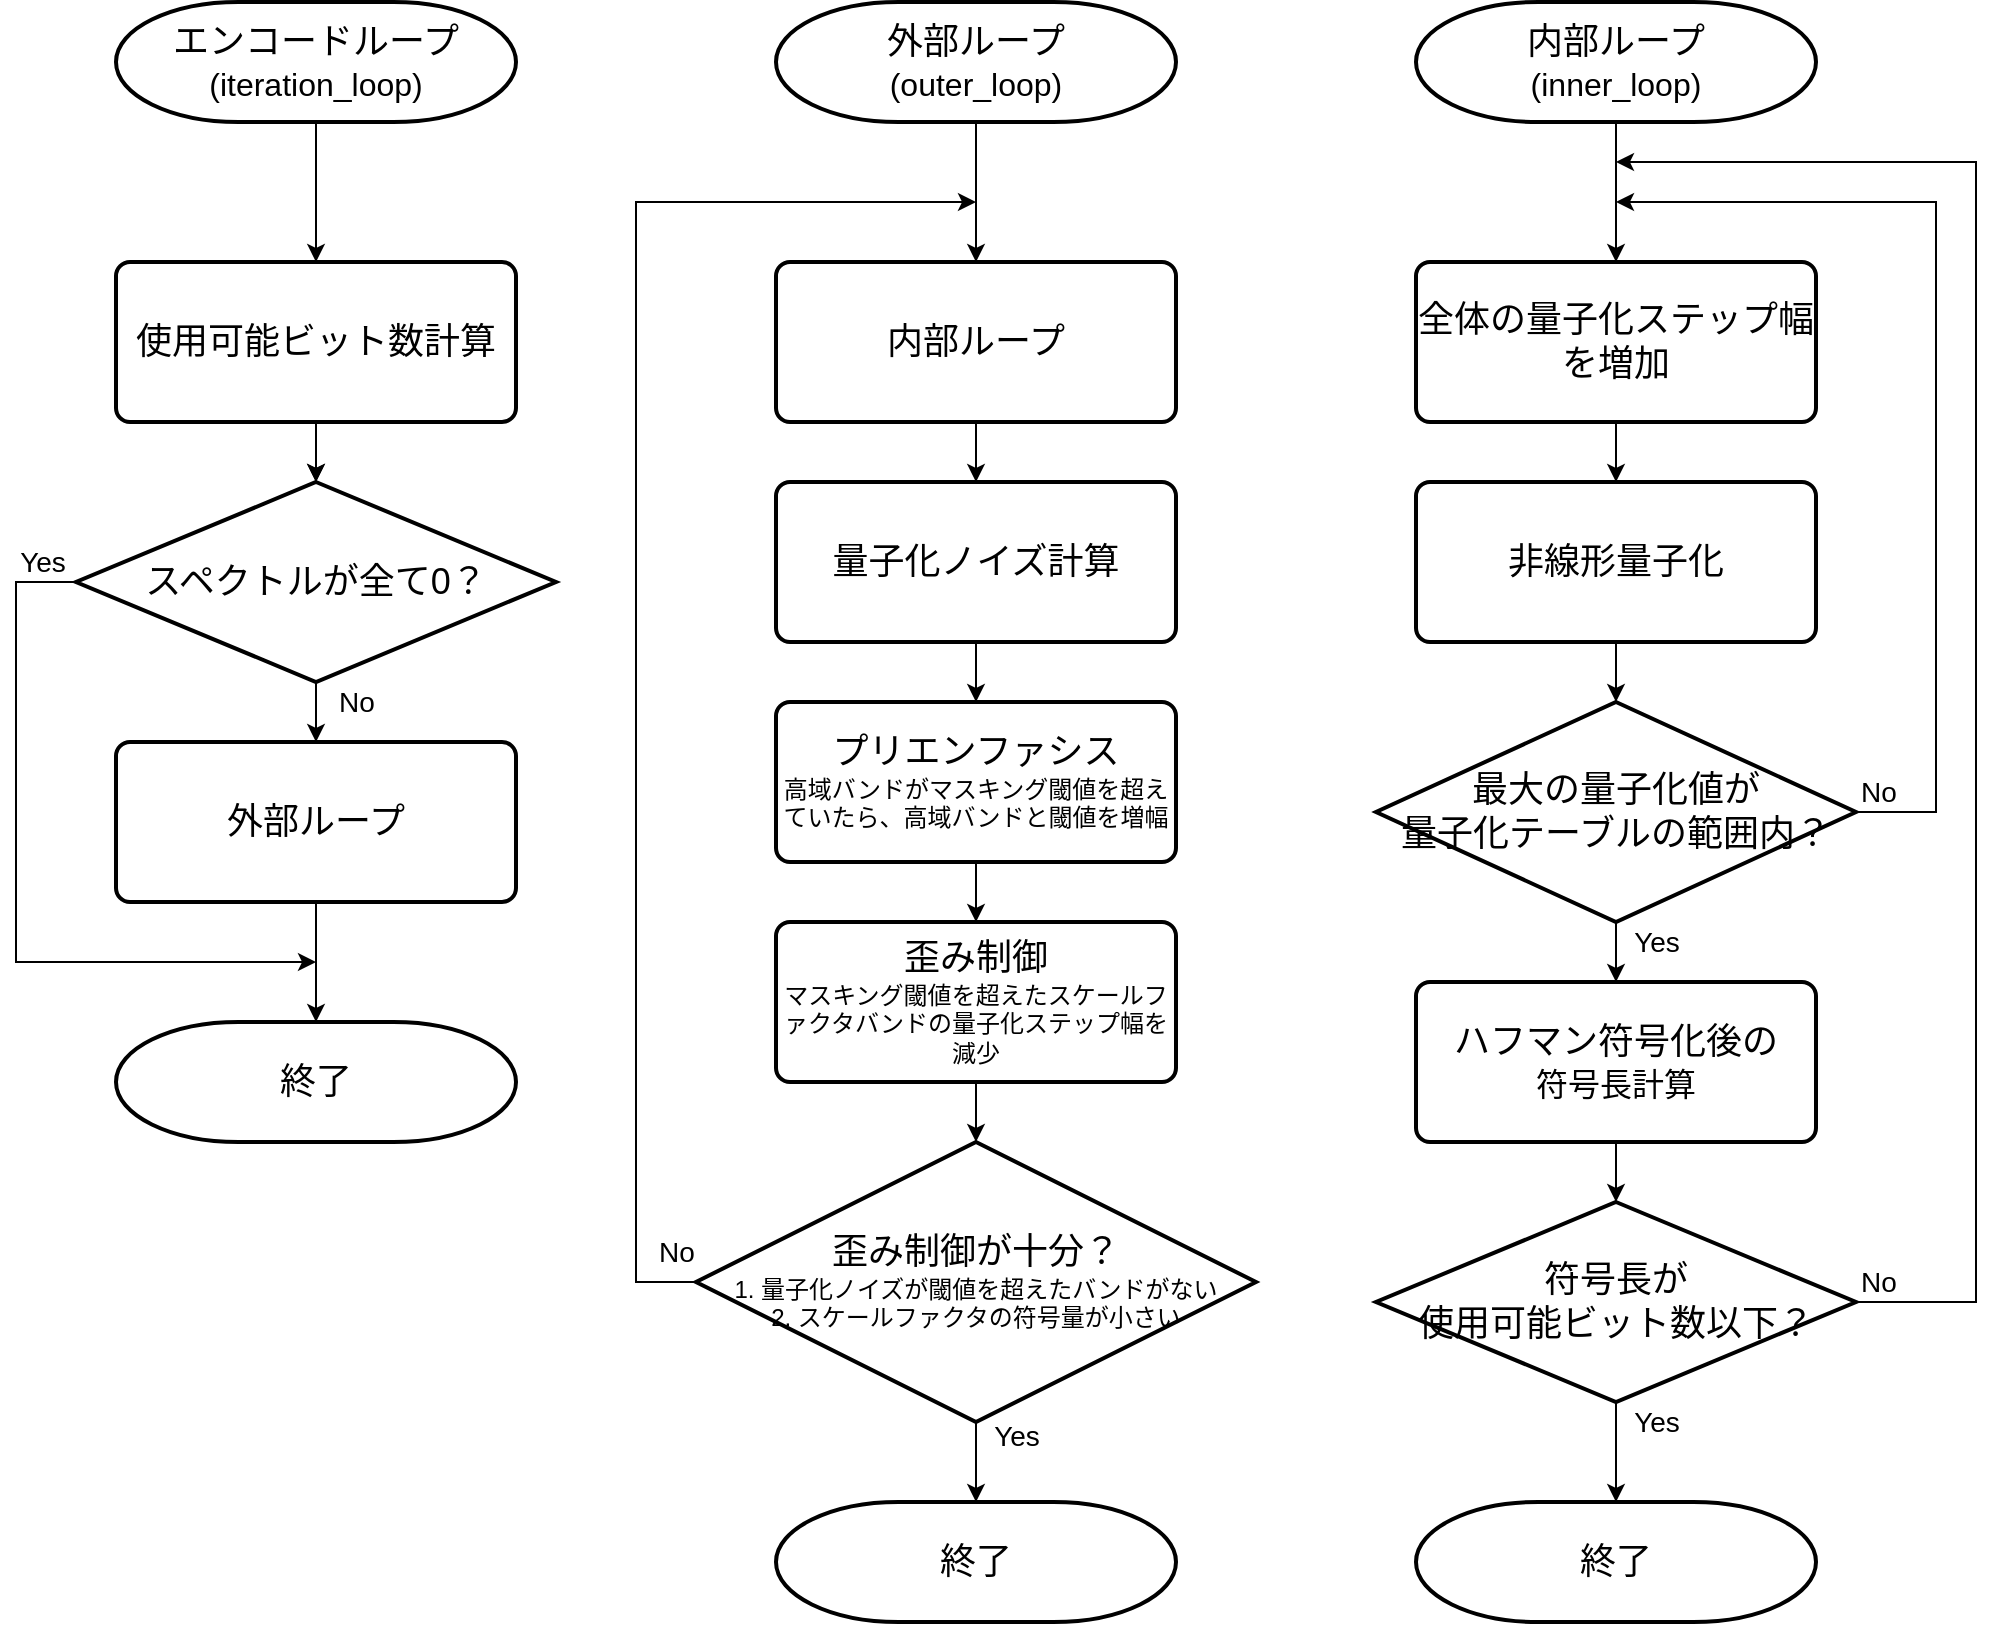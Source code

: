 <mxfile version="24.4.0" type="device">
  <diagram name="ページ1" id="MkQGCv9_dEXx3JhJKAsj">
    <mxGraphModel dx="3370" dy="2211" grid="1" gridSize="10" guides="1" tooltips="1" connect="1" arrows="1" fold="1" page="1" pageScale="1" pageWidth="2336" pageHeight="1654" math="0" shadow="0">
      <root>
        <mxCell id="0" />
        <mxCell id="1" parent="0" />
        <mxCell id="bUyuKT2G7bqXVr3a8qLy-1" value="&lt;font style=&quot;font-size: 18px;&quot;&gt;全体の量子化ステップ幅を増加&lt;/font&gt;" style="rounded=1;whiteSpace=wrap;html=1;absoluteArcSize=1;arcSize=14;strokeWidth=2;" parent="1" vertex="1">
          <mxGeometry x="440" y="130" width="200" height="80" as="geometry" />
        </mxCell>
        <mxCell id="bUyuKT2G7bqXVr3a8qLy-2" value="&lt;font style=&quot;font-size: 18px;&quot;&gt;非線形量子化&lt;/font&gt;" style="rounded=1;whiteSpace=wrap;html=1;absoluteArcSize=1;arcSize=14;strokeWidth=2;" parent="1" vertex="1">
          <mxGeometry x="440" y="240" width="200" height="80" as="geometry" />
        </mxCell>
        <mxCell id="bUyuKT2G7bqXVr3a8qLy-3" value="&lt;font style=&quot;font-size: 18px;&quot;&gt;最大の量子化値が&lt;br&gt;量子化テーブルの範囲内？&lt;/font&gt;" style="strokeWidth=2;html=1;shape=mxgraph.flowchart.decision;whiteSpace=wrap;" parent="1" vertex="1">
          <mxGeometry x="420" y="350" width="240" height="110" as="geometry" />
        </mxCell>
        <mxCell id="bUyuKT2G7bqXVr3a8qLy-4" value="" style="endArrow=classic;html=1;rounded=0;entryX=0.5;entryY=0;entryDx=0;entryDy=0;exitX=0.5;exitY=1;exitDx=0;exitDy=0;" parent="1" source="bUyuKT2G7bqXVr3a8qLy-1" target="bUyuKT2G7bqXVr3a8qLy-2" edge="1">
          <mxGeometry width="50" height="50" relative="1" as="geometry">
            <mxPoint x="500" y="320" as="sourcePoint" />
            <mxPoint x="550" y="270" as="targetPoint" />
          </mxGeometry>
        </mxCell>
        <mxCell id="bUyuKT2G7bqXVr3a8qLy-5" value="" style="endArrow=classic;html=1;rounded=0;exitX=0.5;exitY=1;exitDx=0;exitDy=0;" parent="1" source="bUyuKT2G7bqXVr3a8qLy-2" target="bUyuKT2G7bqXVr3a8qLy-3" edge="1">
          <mxGeometry width="50" height="50" relative="1" as="geometry">
            <mxPoint x="550" y="210" as="sourcePoint" />
            <mxPoint x="550" y="250" as="targetPoint" />
          </mxGeometry>
        </mxCell>
        <mxCell id="bUyuKT2G7bqXVr3a8qLy-6" value="&lt;font style=&quot;font-size: 18px;&quot;&gt;内部ループ&lt;/font&gt;&lt;div&gt;&lt;font size=&quot;3&quot;&gt;(inner_loop)&lt;/font&gt;&lt;/div&gt;" style="strokeWidth=2;html=1;shape=mxgraph.flowchart.terminator;whiteSpace=wrap;" parent="1" vertex="1">
          <mxGeometry x="440" width="200" height="60" as="geometry" />
        </mxCell>
        <mxCell id="bUyuKT2G7bqXVr3a8qLy-7" value="" style="endArrow=classic;html=1;rounded=0;exitX=0.5;exitY=1;exitDx=0;exitDy=0;exitPerimeter=0;entryX=0.5;entryY=0;entryDx=0;entryDy=0;" parent="1" source="bUyuKT2G7bqXVr3a8qLy-6" target="bUyuKT2G7bqXVr3a8qLy-1" edge="1">
          <mxGeometry width="50" height="50" relative="1" as="geometry">
            <mxPoint x="550" y="210" as="sourcePoint" />
            <mxPoint x="540" y="110" as="targetPoint" />
          </mxGeometry>
        </mxCell>
        <mxCell id="bUyuKT2G7bqXVr3a8qLy-8" value="" style="endArrow=classic;html=1;rounded=0;exitX=1;exitY=0.5;exitDx=0;exitDy=0;exitPerimeter=0;" parent="1" source="bUyuKT2G7bqXVr3a8qLy-3" edge="1">
          <mxGeometry width="50" height="50" relative="1" as="geometry">
            <mxPoint x="680" y="450" as="sourcePoint" />
            <mxPoint x="540" y="100" as="targetPoint" />
            <Array as="points">
              <mxPoint x="700" y="405" />
              <mxPoint x="700" y="100" />
              <mxPoint x="610" y="100" />
            </Array>
          </mxGeometry>
        </mxCell>
        <mxCell id="CVru5InHoEOOZYgeoWNS-1" value="&lt;font style=&quot;font-size: 14px;&quot;&gt;No&lt;/font&gt;" style="edgeLabel;html=1;align=center;verticalAlign=middle;resizable=0;points=[];" vertex="1" connectable="0" parent="bUyuKT2G7bqXVr3a8qLy-8">
          <mxGeometry x="-0.959" relative="1" as="geometry">
            <mxPoint y="-10" as="offset" />
          </mxGeometry>
        </mxCell>
        <mxCell id="bUyuKT2G7bqXVr3a8qLy-9" value="&lt;font style=&quot;font-size: 18px;&quot;&gt;ハフマン符号化後の&lt;/font&gt;&lt;div&gt;&lt;font size=&quot;3&quot;&gt;符号長計算&lt;/font&gt;&lt;/div&gt;" style="rounded=1;whiteSpace=wrap;html=1;absoluteArcSize=1;arcSize=14;strokeWidth=2;" parent="1" vertex="1">
          <mxGeometry x="440" y="490" width="200" height="80" as="geometry" />
        </mxCell>
        <mxCell id="bUyuKT2G7bqXVr3a8qLy-10" value="&lt;font style=&quot;font-size: 18px;&quot;&gt;符号長が&lt;br&gt;使用可能ビット数以下？&lt;/font&gt;" style="strokeWidth=2;html=1;shape=mxgraph.flowchart.decision;whiteSpace=wrap;" parent="1" vertex="1">
          <mxGeometry x="420" y="600" width="240" height="100" as="geometry" />
        </mxCell>
        <mxCell id="bUyuKT2G7bqXVr3a8qLy-11" value="" style="endArrow=classic;html=1;rounded=0;exitX=1;exitY=0.5;exitDx=0;exitDy=0;exitPerimeter=0;" parent="1" source="bUyuKT2G7bqXVr3a8qLy-10" edge="1">
          <mxGeometry width="50" height="50" relative="1" as="geometry">
            <mxPoint x="690" y="730" as="sourcePoint" />
            <mxPoint x="540" y="80" as="targetPoint" />
            <Array as="points">
              <mxPoint x="720" y="650" />
              <mxPoint x="720" y="420" />
              <mxPoint x="720" y="80" />
              <mxPoint x="620" y="80" />
            </Array>
          </mxGeometry>
        </mxCell>
        <mxCell id="CVru5InHoEOOZYgeoWNS-2" value="&lt;font style=&quot;font-size: 14px;&quot;&gt;No&lt;/font&gt;" style="edgeLabel;html=1;align=center;verticalAlign=middle;resizable=0;points=[];" vertex="1" connectable="0" parent="bUyuKT2G7bqXVr3a8qLy-11">
          <mxGeometry x="-0.952" y="2" relative="1" as="geometry">
            <mxPoint x="-9" y="-8" as="offset" />
          </mxGeometry>
        </mxCell>
        <mxCell id="bUyuKT2G7bqXVr3a8qLy-12" value="" style="endArrow=classic;html=1;rounded=0;entryX=0.5;entryY=0;entryDx=0;entryDy=0;" parent="1" target="bUyuKT2G7bqXVr3a8qLy-9" edge="1">
          <mxGeometry width="50" height="50" relative="1" as="geometry">
            <mxPoint x="540" y="460" as="sourcePoint" />
            <mxPoint x="550" y="370" as="targetPoint" />
          </mxGeometry>
        </mxCell>
        <mxCell id="CVru5InHoEOOZYgeoWNS-13" value="&lt;font style=&quot;font-size: 14px;&quot;&gt;Yes&lt;/font&gt;" style="edgeLabel;html=1;align=center;verticalAlign=middle;resizable=0;points=[];" vertex="1" connectable="0" parent="bUyuKT2G7bqXVr3a8qLy-12">
          <mxGeometry x="-0.333" y="-2" relative="1" as="geometry">
            <mxPoint x="22" as="offset" />
          </mxGeometry>
        </mxCell>
        <mxCell id="bUyuKT2G7bqXVr3a8qLy-13" value="" style="endArrow=classic;html=1;rounded=0;entryX=0.5;entryY=0;entryDx=0;entryDy=0;entryPerimeter=0;exitX=0.5;exitY=1;exitDx=0;exitDy=0;" parent="1" source="bUyuKT2G7bqXVr3a8qLy-9" target="bUyuKT2G7bqXVr3a8qLy-10" edge="1">
          <mxGeometry width="50" height="50" relative="1" as="geometry">
            <mxPoint x="540" y="590" as="sourcePoint" />
            <mxPoint x="550" y="520" as="targetPoint" />
          </mxGeometry>
        </mxCell>
        <mxCell id="bUyuKT2G7bqXVr3a8qLy-14" value="&lt;font style=&quot;font-size: 18px;&quot;&gt;終了&lt;/font&gt;" style="strokeWidth=2;html=1;shape=mxgraph.flowchart.terminator;whiteSpace=wrap;" parent="1" vertex="1">
          <mxGeometry x="440" y="750" width="200" height="60" as="geometry" />
        </mxCell>
        <mxCell id="bUyuKT2G7bqXVr3a8qLy-15" value="" style="endArrow=classic;html=1;rounded=0;entryX=0.5;entryY=0;entryDx=0;entryDy=0;entryPerimeter=0;" parent="1" target="bUyuKT2G7bqXVr3a8qLy-14" edge="1">
          <mxGeometry width="50" height="50" relative="1" as="geometry">
            <mxPoint x="540" y="700" as="sourcePoint" />
            <mxPoint x="550" y="610" as="targetPoint" />
          </mxGeometry>
        </mxCell>
        <mxCell id="CVru5InHoEOOZYgeoWNS-11" value="&lt;font style=&quot;font-size: 14px;&quot;&gt;Yes&lt;/font&gt;" style="edgeLabel;html=1;align=center;verticalAlign=middle;resizable=0;points=[];" vertex="1" connectable="0" parent="bUyuKT2G7bqXVr3a8qLy-15">
          <mxGeometry x="-0.12" y="-1" relative="1" as="geometry">
            <mxPoint x="21" y="-12" as="offset" />
          </mxGeometry>
        </mxCell>
        <mxCell id="bUyuKT2G7bqXVr3a8qLy-16" value="&lt;font style=&quot;font-size: 18px;&quot;&gt;外部ループ&lt;/font&gt;&lt;div&gt;&lt;font size=&quot;3&quot;&gt;(outer_loop)&lt;/font&gt;&lt;/div&gt;" style="strokeWidth=2;html=1;shape=mxgraph.flowchart.terminator;whiteSpace=wrap;" parent="1" vertex="1">
          <mxGeometry x="120" width="200" height="60" as="geometry" />
        </mxCell>
        <mxCell id="bUyuKT2G7bqXVr3a8qLy-17" value="&lt;font style=&quot;font-size: 18px;&quot;&gt;内部ループ&lt;/font&gt;" style="rounded=1;whiteSpace=wrap;html=1;absoluteArcSize=1;arcSize=14;strokeWidth=2;" parent="1" vertex="1">
          <mxGeometry x="120" y="130" width="200" height="80" as="geometry" />
        </mxCell>
        <mxCell id="bUyuKT2G7bqXVr3a8qLy-18" value="&lt;font style=&quot;font-size: 18px;&quot;&gt;歪み制御&lt;/font&gt;&lt;div&gt;&lt;font style=&quot;font-size: 12px;&quot;&gt;マスキング閾値を超えたスケールファクタバンドの量子化ステップ幅を減少&lt;/font&gt;&lt;/div&gt;" style="rounded=1;whiteSpace=wrap;html=1;absoluteArcSize=1;arcSize=14;strokeWidth=2;" parent="1" vertex="1">
          <mxGeometry x="120" y="460" width="200" height="80" as="geometry" />
        </mxCell>
        <mxCell id="bUyuKT2G7bqXVr3a8qLy-20" value="&lt;font style=&quot;font-size: 18px;&quot;&gt;歪み制御が十分？&lt;/font&gt;&lt;div&gt;&lt;font style=&quot;font-size: 12px;&quot;&gt;1. 量子化ノイズが閾値を超えたバンドがない&lt;/font&gt;&lt;/div&gt;&lt;div&gt;&lt;font style=&quot;font-size: 12px;&quot;&gt;2. スケールファクタの符号量が小さい&lt;/font&gt;&lt;/div&gt;" style="strokeWidth=2;html=1;shape=mxgraph.flowchart.decision;whiteSpace=wrap;" parent="1" vertex="1">
          <mxGeometry x="80" y="570" width="280" height="140" as="geometry" />
        </mxCell>
        <mxCell id="bUyuKT2G7bqXVr3a8qLy-21" value="" style="endArrow=classic;html=1;rounded=0;entryX=0.5;entryY=0;entryDx=0;entryDy=0;exitX=0.5;exitY=1;exitDx=0;exitDy=0;exitPerimeter=0;" parent="1" source="bUyuKT2G7bqXVr3a8qLy-16" target="bUyuKT2G7bqXVr3a8qLy-17" edge="1">
          <mxGeometry width="50" height="50" relative="1" as="geometry">
            <mxPoint x="550" y="220" as="sourcePoint" />
            <mxPoint x="550" y="250" as="targetPoint" />
          </mxGeometry>
        </mxCell>
        <mxCell id="bUyuKT2G7bqXVr3a8qLy-22" value="" style="endArrow=classic;html=1;rounded=0;" parent="1" target="CVru5InHoEOOZYgeoWNS-3" edge="1">
          <mxGeometry width="50" height="50" relative="1" as="geometry">
            <mxPoint x="220" y="210" as="sourcePoint" />
            <mxPoint x="230" y="140" as="targetPoint" />
          </mxGeometry>
        </mxCell>
        <mxCell id="bUyuKT2G7bqXVr3a8qLy-23" value="" style="endArrow=classic;html=1;rounded=0;entryX=0.5;entryY=0;entryDx=0;entryDy=0;entryPerimeter=0;exitX=0.5;exitY=1;exitDx=0;exitDy=0;" parent="1" source="bUyuKT2G7bqXVr3a8qLy-18" target="bUyuKT2G7bqXVr3a8qLy-20" edge="1">
          <mxGeometry width="50" height="50" relative="1" as="geometry">
            <mxPoint x="230" y="320" as="sourcePoint" />
            <mxPoint x="230" y="350" as="targetPoint" />
          </mxGeometry>
        </mxCell>
        <mxCell id="bUyuKT2G7bqXVr3a8qLy-24" value="" style="endArrow=classic;html=1;rounded=0;exitX=0;exitY=0.5;exitDx=0;exitDy=0;exitPerimeter=0;" parent="1" source="bUyuKT2G7bqXVr3a8qLy-20" edge="1">
          <mxGeometry width="50" height="50" relative="1" as="geometry">
            <mxPoint x="80" y="100" as="sourcePoint" />
            <mxPoint x="220" y="100" as="targetPoint" />
            <Array as="points">
              <mxPoint x="50" y="640" />
              <mxPoint x="50" y="340" />
              <mxPoint x="50" y="100" />
            </Array>
          </mxGeometry>
        </mxCell>
        <mxCell id="CVru5InHoEOOZYgeoWNS-10" value="&lt;font style=&quot;font-size: 14px;&quot;&gt;No&lt;/font&gt;" style="edgeLabel;html=1;align=center;verticalAlign=middle;resizable=0;points=[];" vertex="1" connectable="0" parent="bUyuKT2G7bqXVr3a8qLy-24">
          <mxGeometry x="-0.966" y="-1" relative="1" as="geometry">
            <mxPoint x="2" y="-14" as="offset" />
          </mxGeometry>
        </mxCell>
        <mxCell id="bUyuKT2G7bqXVr3a8qLy-25" value="&lt;font style=&quot;font-size: 18px;&quot;&gt;終了&lt;/font&gt;" style="strokeWidth=2;html=1;shape=mxgraph.flowchart.terminator;whiteSpace=wrap;" parent="1" vertex="1">
          <mxGeometry x="120" y="750" width="200" height="60" as="geometry" />
        </mxCell>
        <mxCell id="bUyuKT2G7bqXVr3a8qLy-26" value="" style="endArrow=classic;html=1;rounded=0;entryX=0.5;entryY=0;entryDx=0;entryDy=0;entryPerimeter=0;exitX=0.5;exitY=1;exitDx=0;exitDy=0;exitPerimeter=0;" parent="1" source="bUyuKT2G7bqXVr3a8qLy-20" target="bUyuKT2G7bqXVr3a8qLy-25" edge="1">
          <mxGeometry width="50" height="50" relative="1" as="geometry">
            <mxPoint x="220" y="630" as="sourcePoint" />
            <mxPoint x="230" y="530" as="targetPoint" />
          </mxGeometry>
        </mxCell>
        <mxCell id="CVru5InHoEOOZYgeoWNS-9" value="&lt;font style=&quot;font-size: 14px;&quot;&gt;Yes&lt;/font&gt;" style="edgeLabel;html=1;align=center;verticalAlign=middle;resizable=0;points=[];" vertex="1" connectable="0" parent="bUyuKT2G7bqXVr3a8qLy-26">
          <mxGeometry x="-0.28" y="-2" relative="1" as="geometry">
            <mxPoint x="22" y="-8" as="offset" />
          </mxGeometry>
        </mxCell>
        <mxCell id="bUyuKT2G7bqXVr3a8qLy-27" value="&lt;font style=&quot;font-size: 18px;&quot;&gt;エンコードループ&lt;/font&gt;&lt;div&gt;&lt;font size=&quot;3&quot;&gt;(iteration_loop)&lt;/font&gt;&lt;/div&gt;" style="strokeWidth=2;html=1;shape=mxgraph.flowchart.terminator;whiteSpace=wrap;" parent="1" vertex="1">
          <mxGeometry x="-210" width="200" height="60" as="geometry" />
        </mxCell>
        <mxCell id="bUyuKT2G7bqXVr3a8qLy-38" value="" style="edgeStyle=orthogonalEdgeStyle;rounded=0;orthogonalLoop=1;jettySize=auto;html=1;" parent="1" source="bUyuKT2G7bqXVr3a8qLy-28" target="bUyuKT2G7bqXVr3a8qLy-30" edge="1">
          <mxGeometry relative="1" as="geometry" />
        </mxCell>
        <mxCell id="bUyuKT2G7bqXVr3a8qLy-28" value="&lt;font style=&quot;font-size: 18px;&quot;&gt;使用可能ビット数計算&lt;/font&gt;" style="rounded=1;whiteSpace=wrap;html=1;absoluteArcSize=1;arcSize=14;strokeWidth=2;" parent="1" vertex="1">
          <mxGeometry x="-210" y="130" width="200" height="80" as="geometry" />
        </mxCell>
        <mxCell id="bUyuKT2G7bqXVr3a8qLy-30" value="&lt;font style=&quot;font-size: 18px;&quot;&gt;スペクトルが全て0？&lt;/font&gt;" style="strokeWidth=2;html=1;shape=mxgraph.flowchart.decision;whiteSpace=wrap;" parent="1" vertex="1">
          <mxGeometry x="-230" y="240" width="240" height="100" as="geometry" />
        </mxCell>
        <mxCell id="bUyuKT2G7bqXVr3a8qLy-31" value="" style="endArrow=classic;html=1;rounded=0;entryX=0.5;entryY=0;entryDx=0;entryDy=0;exitX=0.5;exitY=1;exitDx=0;exitDy=0;exitPerimeter=0;" parent="1" source="bUyuKT2G7bqXVr3a8qLy-27" target="bUyuKT2G7bqXVr3a8qLy-28" edge="1">
          <mxGeometry width="50" height="50" relative="1" as="geometry">
            <mxPoint x="220" y="220" as="sourcePoint" />
            <mxPoint x="220" y="250" as="targetPoint" />
          </mxGeometry>
        </mxCell>
        <mxCell id="bUyuKT2G7bqXVr3a8qLy-32" value="" style="endArrow=classic;html=1;rounded=0;entryX=0.5;entryY=0;entryDx=0;entryDy=0;" parent="1" edge="1">
          <mxGeometry width="50" height="50" relative="1" as="geometry">
            <mxPoint x="-110" y="210" as="sourcePoint" />
            <mxPoint x="-110" y="240" as="targetPoint" />
          </mxGeometry>
        </mxCell>
        <mxCell id="bUyuKT2G7bqXVr3a8qLy-35" value="&lt;font style=&quot;font-size: 18px;&quot;&gt;終了&lt;/font&gt;" style="strokeWidth=2;html=1;shape=mxgraph.flowchart.terminator;whiteSpace=wrap;" parent="1" vertex="1">
          <mxGeometry x="-210" y="510" width="200" height="60" as="geometry" />
        </mxCell>
        <mxCell id="bUyuKT2G7bqXVr3a8qLy-37" value="&lt;font style=&quot;font-size: 18px;&quot;&gt;外部ループ&lt;/font&gt;" style="rounded=1;whiteSpace=wrap;html=1;absoluteArcSize=1;arcSize=14;strokeWidth=2;" parent="1" vertex="1">
          <mxGeometry x="-210" y="370" width="200" height="80" as="geometry" />
        </mxCell>
        <mxCell id="bUyuKT2G7bqXVr3a8qLy-39" value="" style="endArrow=classic;html=1;rounded=0;entryX=0.5;entryY=0;entryDx=0;entryDy=0;exitX=0.5;exitY=1;exitDx=0;exitDy=0;exitPerimeter=0;" parent="1" source="bUyuKT2G7bqXVr3a8qLy-30" target="bUyuKT2G7bqXVr3a8qLy-37" edge="1">
          <mxGeometry width="50" height="50" relative="1" as="geometry">
            <mxPoint x="-100" y="220" as="sourcePoint" />
            <mxPoint x="-100" y="250" as="targetPoint" />
          </mxGeometry>
        </mxCell>
        <mxCell id="CVru5InHoEOOZYgeoWNS-14" value="&lt;font style=&quot;font-size: 14px;&quot;&gt;No&lt;/font&gt;" style="edgeLabel;html=1;align=center;verticalAlign=middle;resizable=0;points=[];" vertex="1" connectable="0" parent="bUyuKT2G7bqXVr3a8qLy-39">
          <mxGeometry y="1" relative="1" as="geometry">
            <mxPoint x="19" y="-5" as="offset" />
          </mxGeometry>
        </mxCell>
        <mxCell id="bUyuKT2G7bqXVr3a8qLy-40" value="" style="endArrow=classic;html=1;rounded=0;entryX=0.5;entryY=0;entryDx=0;entryDy=0;entryPerimeter=0;exitX=0.5;exitY=1;exitDx=0;exitDy=0;" parent="1" source="bUyuKT2G7bqXVr3a8qLy-37" target="bUyuKT2G7bqXVr3a8qLy-35" edge="1">
          <mxGeometry width="50" height="50" relative="1" as="geometry">
            <mxPoint x="-110" y="460" as="sourcePoint" />
            <mxPoint x="-100" y="390" as="targetPoint" />
          </mxGeometry>
        </mxCell>
        <mxCell id="bUyuKT2G7bqXVr3a8qLy-42" value="" style="endArrow=classic;html=1;rounded=0;exitX=0;exitY=0.5;exitDx=0;exitDy=0;exitPerimeter=0;" parent="1" source="bUyuKT2G7bqXVr3a8qLy-30" edge="1">
          <mxGeometry width="50" height="50" relative="1" as="geometry">
            <mxPoint x="-100" y="450" as="sourcePoint" />
            <mxPoint x="-110" y="480" as="targetPoint" />
            <Array as="points">
              <mxPoint x="-260" y="290" />
              <mxPoint x="-260" y="390" />
              <mxPoint x="-260" y="480" />
            </Array>
          </mxGeometry>
        </mxCell>
        <mxCell id="CVru5InHoEOOZYgeoWNS-15" value="&lt;font style=&quot;font-size: 14px;&quot;&gt;Yes&lt;/font&gt;" style="edgeLabel;html=1;align=center;verticalAlign=middle;resizable=0;points=[];" vertex="1" connectable="0" parent="bUyuKT2G7bqXVr3a8qLy-42">
          <mxGeometry x="-0.906" y="-1" relative="1" as="geometry">
            <mxPoint y="-9" as="offset" />
          </mxGeometry>
        </mxCell>
        <mxCell id="CVru5InHoEOOZYgeoWNS-4" style="edgeStyle=orthogonalEdgeStyle;rounded=0;orthogonalLoop=1;jettySize=auto;html=1;exitX=0.5;exitY=1;exitDx=0;exitDy=0;entryX=0.5;entryY=0;entryDx=0;entryDy=0;" edge="1" parent="1" source="CVru5InHoEOOZYgeoWNS-3" target="CVru5InHoEOOZYgeoWNS-5">
          <mxGeometry relative="1" as="geometry" />
        </mxCell>
        <mxCell id="CVru5InHoEOOZYgeoWNS-3" value="&lt;font style=&quot;font-size: 18px;&quot;&gt;量子化ノイズ計算&lt;/font&gt;" style="rounded=1;whiteSpace=wrap;html=1;absoluteArcSize=1;arcSize=14;strokeWidth=2;" vertex="1" parent="1">
          <mxGeometry x="120" y="240" width="200" height="80" as="geometry" />
        </mxCell>
        <mxCell id="CVru5InHoEOOZYgeoWNS-6" style="edgeStyle=orthogonalEdgeStyle;rounded=0;orthogonalLoop=1;jettySize=auto;html=1;exitX=0.5;exitY=1;exitDx=0;exitDy=0;entryX=0.5;entryY=0;entryDx=0;entryDy=0;" edge="1" parent="1" source="CVru5InHoEOOZYgeoWNS-5" target="bUyuKT2G7bqXVr3a8qLy-18">
          <mxGeometry relative="1" as="geometry" />
        </mxCell>
        <mxCell id="CVru5InHoEOOZYgeoWNS-5" value="&lt;font style=&quot;font-size: 18px;&quot;&gt;プリエンファシス&lt;/font&gt;&lt;div&gt;&lt;font style=&quot;font-size: 12px;&quot;&gt;高域バンドがマスキング閾値を超えていたら、高域バンドと閾値を増幅&lt;/font&gt;&lt;/div&gt;" style="rounded=1;whiteSpace=wrap;html=1;absoluteArcSize=1;arcSize=14;strokeWidth=2;" vertex="1" parent="1">
          <mxGeometry x="120" y="350" width="200" height="80" as="geometry" />
        </mxCell>
      </root>
    </mxGraphModel>
  </diagram>
</mxfile>
